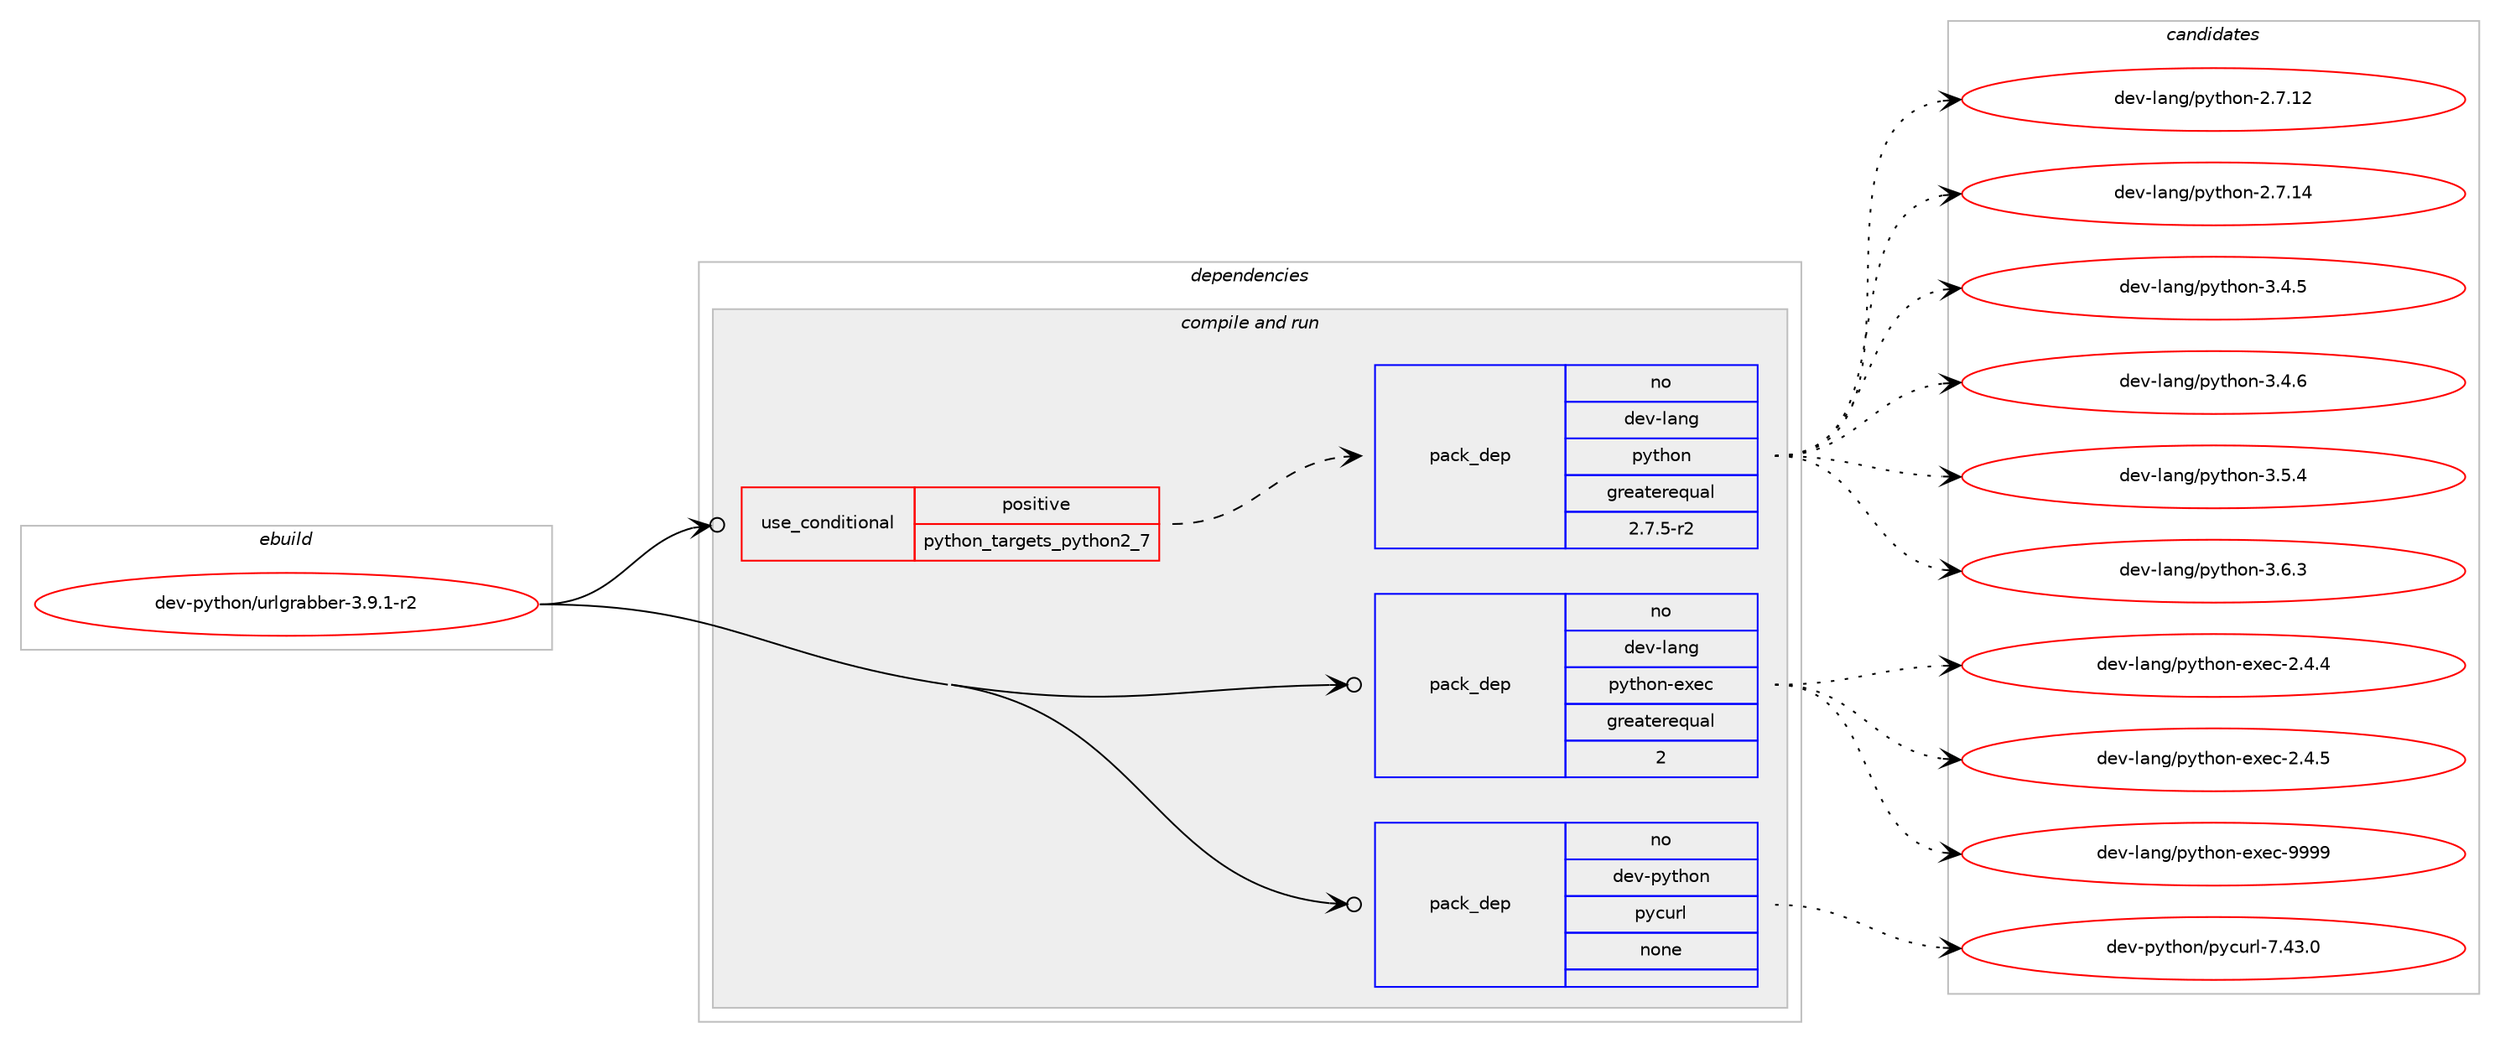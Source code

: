 digraph prolog {

# *************
# Graph options
# *************

newrank=true;
concentrate=true;
compound=true;
graph [rankdir=LR,fontname=Helvetica,fontsize=10,ranksep=1.5];#, ranksep=2.5, nodesep=0.2];
edge  [arrowhead=vee];
node  [fontname=Helvetica,fontsize=10];

# **********
# The ebuild
# **********

subgraph cluster_leftcol {
color=gray;
rank=same;
label=<<i>ebuild</i>>;
id [label="dev-python/urlgrabber-3.9.1-r2", color=red, width=4, href="../dev-python/urlgrabber-3.9.1-r2.svg"];
}

# ****************
# The dependencies
# ****************

subgraph cluster_midcol {
color=gray;
label=<<i>dependencies</i>>;
subgraph cluster_compile {
fillcolor="#eeeeee";
style=filled;
label=<<i>compile</i>>;
}
subgraph cluster_compileandrun {
fillcolor="#eeeeee";
style=filled;
label=<<i>compile and run</i>>;
subgraph cond43309 {
dependency192402 [label=<<TABLE BORDER="0" CELLBORDER="1" CELLSPACING="0" CELLPADDING="4"><TR><TD ROWSPAN="3" CELLPADDING="10">use_conditional</TD></TR><TR><TD>positive</TD></TR><TR><TD>python_targets_python2_7</TD></TR></TABLE>>, shape=none, color=red];
subgraph pack145132 {
dependency192403 [label=<<TABLE BORDER="0" CELLBORDER="1" CELLSPACING="0" CELLPADDING="4" WIDTH="220"><TR><TD ROWSPAN="6" CELLPADDING="30">pack_dep</TD></TR><TR><TD WIDTH="110">no</TD></TR><TR><TD>dev-lang</TD></TR><TR><TD>python</TD></TR><TR><TD>greaterequal</TD></TR><TR><TD>2.7.5-r2</TD></TR></TABLE>>, shape=none, color=blue];
}
dependency192402:e -> dependency192403:w [weight=20,style="dashed",arrowhead="vee"];
}
id:e -> dependency192402:w [weight=20,style="solid",arrowhead="odotvee"];
subgraph pack145133 {
dependency192404 [label=<<TABLE BORDER="0" CELLBORDER="1" CELLSPACING="0" CELLPADDING="4" WIDTH="220"><TR><TD ROWSPAN="6" CELLPADDING="30">pack_dep</TD></TR><TR><TD WIDTH="110">no</TD></TR><TR><TD>dev-lang</TD></TR><TR><TD>python-exec</TD></TR><TR><TD>greaterequal</TD></TR><TR><TD>2</TD></TR></TABLE>>, shape=none, color=blue];
}
id:e -> dependency192404:w [weight=20,style="solid",arrowhead="odotvee"];
subgraph pack145134 {
dependency192405 [label=<<TABLE BORDER="0" CELLBORDER="1" CELLSPACING="0" CELLPADDING="4" WIDTH="220"><TR><TD ROWSPAN="6" CELLPADDING="30">pack_dep</TD></TR><TR><TD WIDTH="110">no</TD></TR><TR><TD>dev-python</TD></TR><TR><TD>pycurl</TD></TR><TR><TD>none</TD></TR><TR><TD></TD></TR></TABLE>>, shape=none, color=blue];
}
id:e -> dependency192405:w [weight=20,style="solid",arrowhead="odotvee"];
}
subgraph cluster_run {
fillcolor="#eeeeee";
style=filled;
label=<<i>run</i>>;
}
}

# **************
# The candidates
# **************

subgraph cluster_choices {
rank=same;
color=gray;
label=<<i>candidates</i>>;

subgraph choice145132 {
color=black;
nodesep=1;
choice10010111845108971101034711212111610411111045504655464950 [label="dev-lang/python-2.7.12", color=red, width=4,href="../dev-lang/python-2.7.12.svg"];
choice10010111845108971101034711212111610411111045504655464952 [label="dev-lang/python-2.7.14", color=red, width=4,href="../dev-lang/python-2.7.14.svg"];
choice100101118451089711010347112121116104111110455146524653 [label="dev-lang/python-3.4.5", color=red, width=4,href="../dev-lang/python-3.4.5.svg"];
choice100101118451089711010347112121116104111110455146524654 [label="dev-lang/python-3.4.6", color=red, width=4,href="../dev-lang/python-3.4.6.svg"];
choice100101118451089711010347112121116104111110455146534652 [label="dev-lang/python-3.5.4", color=red, width=4,href="../dev-lang/python-3.5.4.svg"];
choice100101118451089711010347112121116104111110455146544651 [label="dev-lang/python-3.6.3", color=red, width=4,href="../dev-lang/python-3.6.3.svg"];
dependency192403:e -> choice10010111845108971101034711212111610411111045504655464950:w [style=dotted,weight="100"];
dependency192403:e -> choice10010111845108971101034711212111610411111045504655464952:w [style=dotted,weight="100"];
dependency192403:e -> choice100101118451089711010347112121116104111110455146524653:w [style=dotted,weight="100"];
dependency192403:e -> choice100101118451089711010347112121116104111110455146524654:w [style=dotted,weight="100"];
dependency192403:e -> choice100101118451089711010347112121116104111110455146534652:w [style=dotted,weight="100"];
dependency192403:e -> choice100101118451089711010347112121116104111110455146544651:w [style=dotted,weight="100"];
}
subgraph choice145133 {
color=black;
nodesep=1;
choice1001011184510897110103471121211161041111104510112010199455046524652 [label="dev-lang/python-exec-2.4.4", color=red, width=4,href="../dev-lang/python-exec-2.4.4.svg"];
choice1001011184510897110103471121211161041111104510112010199455046524653 [label="dev-lang/python-exec-2.4.5", color=red, width=4,href="../dev-lang/python-exec-2.4.5.svg"];
choice10010111845108971101034711212111610411111045101120101994557575757 [label="dev-lang/python-exec-9999", color=red, width=4,href="../dev-lang/python-exec-9999.svg"];
dependency192404:e -> choice1001011184510897110103471121211161041111104510112010199455046524652:w [style=dotted,weight="100"];
dependency192404:e -> choice1001011184510897110103471121211161041111104510112010199455046524653:w [style=dotted,weight="100"];
dependency192404:e -> choice10010111845108971101034711212111610411111045101120101994557575757:w [style=dotted,weight="100"];
}
subgraph choice145134 {
color=black;
nodesep=1;
choice10010111845112121116104111110471121219911711410845554652514648 [label="dev-python/pycurl-7.43.0", color=red, width=4,href="../dev-python/pycurl-7.43.0.svg"];
dependency192405:e -> choice10010111845112121116104111110471121219911711410845554652514648:w [style=dotted,weight="100"];
}
}

}
